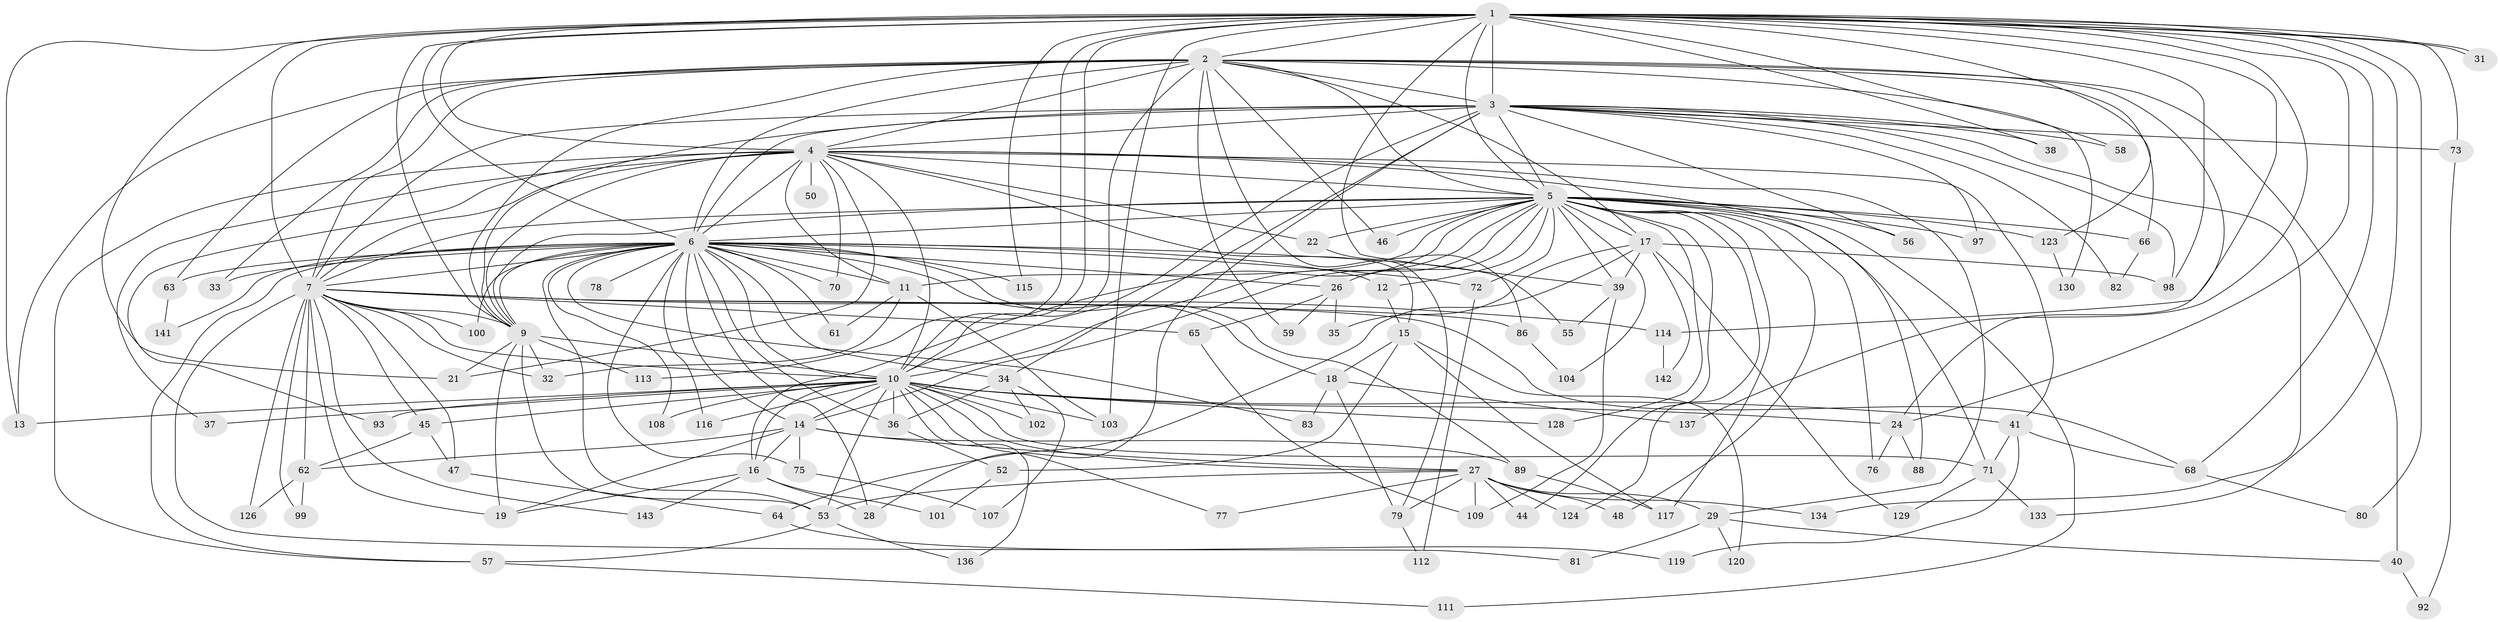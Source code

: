 // Generated by graph-tools (version 1.1) at 2025/51/02/27/25 19:51:53]
// undirected, 107 vertices, 253 edges
graph export_dot {
graph [start="1"]
  node [color=gray90,style=filled];
  1 [super="+25"];
  2 [super="+67"];
  3 [super="+23"];
  4 [super="+43"];
  5 [super="+20"];
  6 [super="+8"];
  7 [super="+30"];
  9 [super="+94"];
  10 [super="+60"];
  11 [super="+69"];
  12;
  13 [super="+49"];
  14 [super="+121"];
  15 [super="+118"];
  16 [super="+95"];
  17 [super="+132"];
  18;
  19 [super="+51"];
  21 [super="+122"];
  22;
  24 [super="+110"];
  26;
  27 [super="+106"];
  28 [super="+138"];
  29;
  31;
  32 [super="+125"];
  33;
  34 [super="+54"];
  35;
  36;
  37;
  38;
  39 [super="+42"];
  40;
  41;
  44;
  45;
  46;
  47;
  48;
  50;
  52;
  53 [super="+74"];
  55;
  56;
  57 [super="+84"];
  58;
  59;
  61;
  62 [super="+91"];
  63 [super="+96"];
  64;
  65;
  66;
  68 [super="+87"];
  70;
  71 [super="+105"];
  72;
  73;
  75;
  76;
  77;
  78;
  79 [super="+85"];
  80 [super="+90"];
  81;
  82;
  83;
  86;
  88;
  89;
  92;
  93;
  97;
  98;
  99;
  100;
  101;
  102;
  103 [super="+127"];
  104;
  107;
  108;
  109 [super="+140"];
  111;
  112;
  113;
  114 [super="+131"];
  115;
  116 [super="+135"];
  117;
  119;
  120;
  123;
  124;
  126;
  128;
  129;
  130;
  133 [super="+139"];
  134;
  136;
  137;
  141;
  142;
  143;
  1 -- 2;
  1 -- 3;
  1 -- 4;
  1 -- 5;
  1 -- 6 [weight=2];
  1 -- 7;
  1 -- 9;
  1 -- 10;
  1 -- 13 [weight=2];
  1 -- 21;
  1 -- 31;
  1 -- 31;
  1 -- 38;
  1 -- 39;
  1 -- 73;
  1 -- 80 [weight=2];
  1 -- 98;
  1 -- 113;
  1 -- 114;
  1 -- 115;
  1 -- 123;
  1 -- 133 [weight=2];
  1 -- 137;
  1 -- 103;
  1 -- 24;
  1 -- 58;
  1 -- 68;
  2 -- 3 [weight=2];
  2 -- 4;
  2 -- 5;
  2 -- 6 [weight=2];
  2 -- 7;
  2 -- 9;
  2 -- 10;
  2 -- 13 [weight=2];
  2 -- 17;
  2 -- 24;
  2 -- 33;
  2 -- 40;
  2 -- 46;
  2 -- 59;
  2 -- 63;
  2 -- 66;
  2 -- 130;
  2 -- 79;
  3 -- 4;
  3 -- 5;
  3 -- 6 [weight=2];
  3 -- 7;
  3 -- 9;
  3 -- 10;
  3 -- 34;
  3 -- 38;
  3 -- 56;
  3 -- 58;
  3 -- 82;
  3 -- 97;
  3 -- 98;
  3 -- 134;
  3 -- 73;
  3 -- 28;
  4 -- 5;
  4 -- 6 [weight=3];
  4 -- 7;
  4 -- 9;
  4 -- 10;
  4 -- 15;
  4 -- 21;
  4 -- 22;
  4 -- 29;
  4 -- 37;
  4 -- 41;
  4 -- 50 [weight=2];
  4 -- 70;
  4 -- 93;
  4 -- 88;
  4 -- 11;
  4 -- 57;
  5 -- 6 [weight=2];
  5 -- 7;
  5 -- 9;
  5 -- 10;
  5 -- 11;
  5 -- 12;
  5 -- 16;
  5 -- 17;
  5 -- 22;
  5 -- 26;
  5 -- 39;
  5 -- 44;
  5 -- 46;
  5 -- 48;
  5 -- 56;
  5 -- 71;
  5 -- 72;
  5 -- 76;
  5 -- 97;
  5 -- 104;
  5 -- 111;
  5 -- 117;
  5 -- 123;
  5 -- 124;
  5 -- 128;
  5 -- 14;
  5 -- 66;
  6 -- 7 [weight=3];
  6 -- 9 [weight=2];
  6 -- 10 [weight=2];
  6 -- 11;
  6 -- 28;
  6 -- 36;
  6 -- 57;
  6 -- 61;
  6 -- 89;
  6 -- 115;
  6 -- 70;
  6 -- 72;
  6 -- 12;
  6 -- 141;
  6 -- 14;
  6 -- 75;
  6 -- 78;
  6 -- 18;
  6 -- 83;
  6 -- 26;
  6 -- 33;
  6 -- 34;
  6 -- 100;
  6 -- 108;
  6 -- 116;
  6 -- 55;
  6 -- 63 [weight=2];
  6 -- 53;
  7 -- 9;
  7 -- 10;
  7 -- 45;
  7 -- 47;
  7 -- 62;
  7 -- 65;
  7 -- 68;
  7 -- 81;
  7 -- 86;
  7 -- 99;
  7 -- 100;
  7 -- 114 [weight=2];
  7 -- 126;
  7 -- 143;
  7 -- 19;
  7 -- 32;
  9 -- 10;
  9 -- 32;
  9 -- 53;
  9 -- 113;
  9 -- 19;
  9 -- 21;
  10 -- 14;
  10 -- 24;
  10 -- 27;
  10 -- 36;
  10 -- 37;
  10 -- 41;
  10 -- 45;
  10 -- 53;
  10 -- 71;
  10 -- 77;
  10 -- 93;
  10 -- 102;
  10 -- 103;
  10 -- 108;
  10 -- 116 [weight=2];
  10 -- 128;
  10 -- 136;
  10 -- 16;
  10 -- 13;
  11 -- 32;
  11 -- 61;
  11 -- 103;
  12 -- 15;
  14 -- 16;
  14 -- 19;
  14 -- 27;
  14 -- 75;
  14 -- 89;
  14 -- 62;
  15 -- 18;
  15 -- 52;
  15 -- 120;
  15 -- 117;
  16 -- 19;
  16 -- 28;
  16 -- 101;
  16 -- 143;
  17 -- 35;
  17 -- 64;
  17 -- 129;
  17 -- 142;
  17 -- 98;
  17 -- 39;
  18 -- 83;
  18 -- 137;
  18 -- 79;
  22 -- 86;
  24 -- 76;
  24 -- 88;
  26 -- 35;
  26 -- 59;
  26 -- 65;
  27 -- 29;
  27 -- 44;
  27 -- 48;
  27 -- 77;
  27 -- 79;
  27 -- 124;
  27 -- 109;
  27 -- 53;
  27 -- 134;
  29 -- 40;
  29 -- 81;
  29 -- 120;
  34 -- 102;
  34 -- 107;
  34 -- 36;
  36 -- 52;
  39 -- 55;
  39 -- 109;
  40 -- 92;
  41 -- 68;
  41 -- 119;
  41 -- 71;
  45 -- 47;
  45 -- 62;
  47 -- 64;
  52 -- 101;
  53 -- 57;
  53 -- 136;
  57 -- 111;
  62 -- 99;
  62 -- 126;
  63 -- 141;
  64 -- 119;
  65 -- 109;
  66 -- 82;
  68 -- 80;
  71 -- 129;
  71 -- 133;
  72 -- 112;
  73 -- 92;
  75 -- 107;
  79 -- 112;
  86 -- 104;
  89 -- 117;
  114 -- 142;
  123 -- 130;
}
